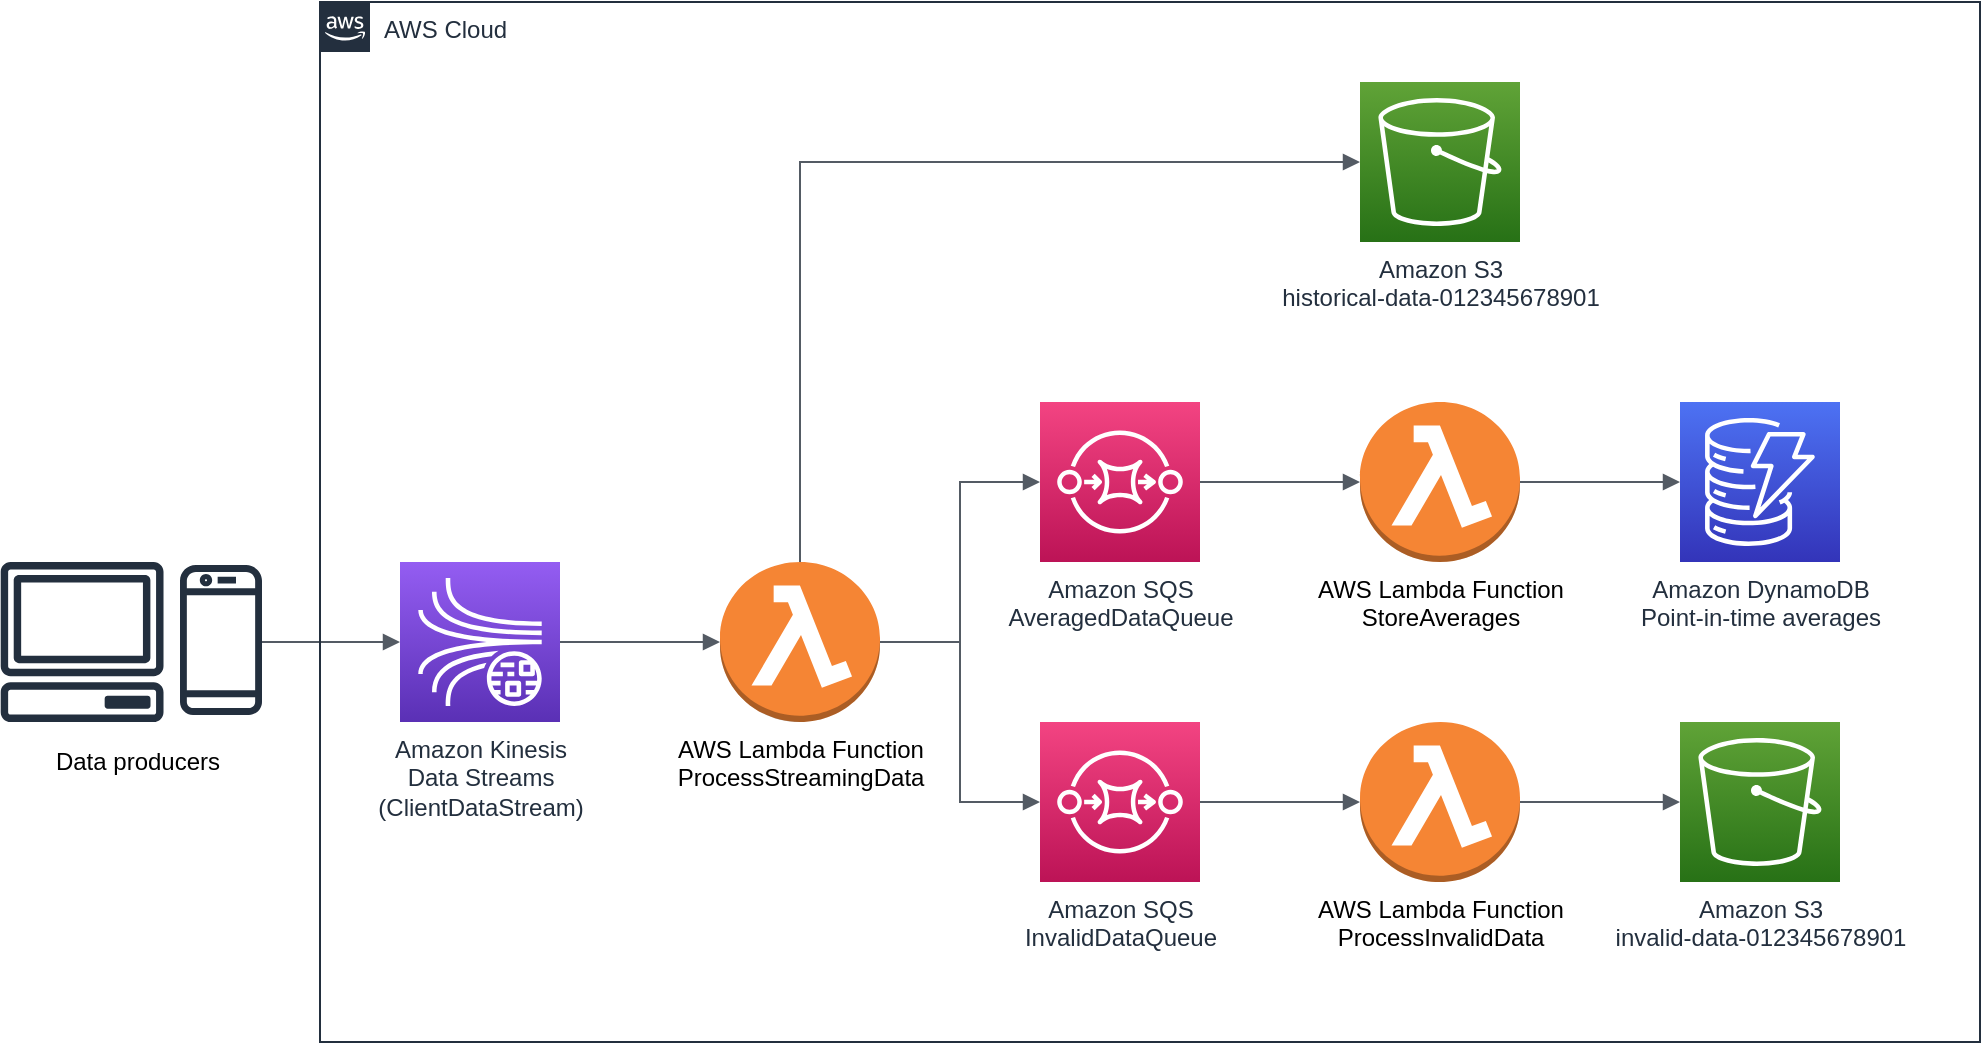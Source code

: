 <mxfile version="12.4.2" type="device" pages="1"><diagram id="WOk5ZbuodMfcr3P-gxMc" name="Page-1"><mxGraphModel dx="1086" dy="966" grid="1" gridSize="10" guides="1" tooltips="1" connect="1" arrows="1" fold="1" page="1" pageScale="1" pageWidth="1169" pageHeight="827" math="0" shadow="0"><root><mxCell id="0"/><mxCell id="1" parent="0"/><mxCell id="EMcbAOi3mUW6IkBuCosn-2" value="Amazon S3&lt;br&gt;historical-data-012345678901" style="outlineConnect=0;fontColor=#232F3E;gradientColor=#60A337;gradientDirection=north;fillColor=#277116;strokeColor=#ffffff;dashed=0;verticalLabelPosition=bottom;verticalAlign=top;align=center;html=1;fontSize=12;fontStyle=0;aspect=fixed;shape=mxgraph.aws4.resourceIcon;resIcon=mxgraph.aws4.s3;" parent="1" vertex="1"><mxGeometry x="730" y="140" width="80" height="80" as="geometry"/></mxCell><mxCell id="EMcbAOi3mUW6IkBuCosn-3" value="AWS Lambda Function&lt;br&gt;ProcessStreamingData" style="outlineConnect=0;dashed=0;verticalLabelPosition=bottom;verticalAlign=top;align=center;html=1;shape=mxgraph.aws3.lambda_function;fillColor=#F58534;gradientColor=none;" parent="1" vertex="1"><mxGeometry x="410" y="380" width="80" height="80" as="geometry"/></mxCell><mxCell id="EMcbAOi3mUW6IkBuCosn-4" value="Amazon Kinesis&lt;br&gt;Data Streams&lt;br&gt;(ClientDataStream)" style="outlineConnect=0;fontColor=#232F3E;gradientColor=#945DF2;gradientDirection=north;fillColor=#5A30B5;strokeColor=#ffffff;dashed=0;verticalLabelPosition=bottom;verticalAlign=top;align=center;html=1;fontSize=12;fontStyle=0;aspect=fixed;shape=mxgraph.aws4.resourceIcon;resIcon=mxgraph.aws4.kinesis_data_streams;" parent="1" vertex="1"><mxGeometry x="250" y="380" width="80" height="80" as="geometry"/></mxCell><mxCell id="EMcbAOi3mUW6IkBuCosn-8" value="" style="outlineConnect=0;fontColor=#232F3E;gradientColor=none;fillColor=#232F3E;strokeColor=none;dashed=0;verticalLabelPosition=bottom;verticalAlign=top;align=center;html=1;fontSize=12;fontStyle=0;aspect=fixed;pointerEvents=1;shape=mxgraph.aws4.client;" parent="1" vertex="1"><mxGeometry x="50" y="380" width="82.11" height="80" as="geometry"/></mxCell><mxCell id="EMcbAOi3mUW6IkBuCosn-10" value="" style="outlineConnect=0;fontColor=#232F3E;gradientColor=none;fillColor=#232F3E;strokeColor=none;dashed=0;verticalLabelPosition=bottom;verticalAlign=top;align=center;html=1;fontSize=12;fontStyle=0;aspect=fixed;pointerEvents=1;shape=mxgraph.aws4.mobile_client;" parent="1" vertex="1"><mxGeometry x="140" y="380" width="41" height="78" as="geometry"/></mxCell><mxCell id="EMcbAOi3mUW6IkBuCosn-11" value="Amazon SQS&lt;br&gt;AveragedDataQueue" style="outlineConnect=0;fontColor=#232F3E;gradientColor=#F34482;gradientDirection=north;fillColor=#BC1356;strokeColor=#ffffff;dashed=0;verticalLabelPosition=bottom;verticalAlign=top;align=center;html=1;fontSize=12;fontStyle=0;aspect=fixed;shape=mxgraph.aws4.resourceIcon;resIcon=mxgraph.aws4.sqs;" parent="1" vertex="1"><mxGeometry x="570" y="300" width="80" height="80" as="geometry"/></mxCell><mxCell id="EMcbAOi3mUW6IkBuCosn-12" value="Amazon DynamoDB&lt;br&gt;Point-in-time averages" style="outlineConnect=0;fontColor=#232F3E;gradientColor=#4D72F3;gradientDirection=north;fillColor=#3334B9;strokeColor=#ffffff;dashed=0;verticalLabelPosition=bottom;verticalAlign=top;align=center;html=1;fontSize=12;fontStyle=0;aspect=fixed;shape=mxgraph.aws4.resourceIcon;resIcon=mxgraph.aws4.dynamodb;" parent="1" vertex="1"><mxGeometry x="890" y="300" width="80" height="80" as="geometry"/></mxCell><mxCell id="EMcbAOi3mUW6IkBuCosn-13" value="AWS Lambda Function&lt;br&gt;StoreAverages" style="outlineConnect=0;dashed=0;verticalLabelPosition=bottom;verticalAlign=top;align=center;html=1;shape=mxgraph.aws3.lambda_function;fillColor=#F58534;gradientColor=none;" parent="1" vertex="1"><mxGeometry x="730" y="300" width="80" height="80" as="geometry"/></mxCell><mxCell id="EMcbAOi3mUW6IkBuCosn-14" value="" style="edgeStyle=orthogonalEdgeStyle;html=1;endArrow=block;elbow=vertical;startArrow=none;endFill=1;strokeColor=#545B64;rounded=0;" parent="1" source="EMcbAOi3mUW6IkBuCosn-10" target="EMcbAOi3mUW6IkBuCosn-4" edge="1"><mxGeometry width="100" relative="1" as="geometry"><mxPoint x="210" y="600" as="sourcePoint"/><mxPoint x="310" y="600" as="targetPoint"/><Array as="points"><mxPoint x="190" y="420"/><mxPoint x="190" y="420"/></Array></mxGeometry></mxCell><mxCell id="EMcbAOi3mUW6IkBuCosn-15" value="" style="edgeStyle=orthogonalEdgeStyle;html=1;endArrow=block;elbow=vertical;startArrow=none;endFill=1;strokeColor=#545B64;rounded=0;entryX=0;entryY=0.5;entryDx=0;entryDy=0;entryPerimeter=0;" parent="1" source="EMcbAOi3mUW6IkBuCosn-4" target="EMcbAOi3mUW6IkBuCosn-3" edge="1"><mxGeometry width="100" relative="1" as="geometry"><mxPoint x="540" y="550" as="sourcePoint"/><mxPoint x="400" y="420" as="targetPoint"/></mxGeometry></mxCell><mxCell id="EMcbAOi3mUW6IkBuCosn-16" value="" style="edgeStyle=orthogonalEdgeStyle;html=1;endArrow=block;elbow=vertical;startArrow=none;endFill=1;strokeColor=#545B64;rounded=0;exitX=1;exitY=0.5;exitDx=0;exitDy=0;exitPerimeter=0;" parent="1" source="EMcbAOi3mUW6IkBuCosn-3" target="EMcbAOi3mUW6IkBuCosn-11" edge="1"><mxGeometry width="100" relative="1" as="geometry"><mxPoint x="560" y="550" as="sourcePoint"/><mxPoint x="570" y="420" as="targetPoint"/></mxGeometry></mxCell><mxCell id="EMcbAOi3mUW6IkBuCosn-17" value="" style="edgeStyle=orthogonalEdgeStyle;html=1;endArrow=block;elbow=vertical;startArrow=none;endFill=1;strokeColor=#545B64;rounded=0;exitX=0.5;exitY=0;exitDx=0;exitDy=0;exitPerimeter=0;" parent="1" source="EMcbAOi3mUW6IkBuCosn-3" target="EMcbAOi3mUW6IkBuCosn-2" edge="1"><mxGeometry width="100" relative="1" as="geometry"><mxPoint x="610" y="310" as="sourcePoint"/><mxPoint x="710" y="560" as="targetPoint"/><Array as="points"><mxPoint x="450" y="180"/></Array></mxGeometry></mxCell><mxCell id="EMcbAOi3mUW6IkBuCosn-18" value="" style="edgeStyle=orthogonalEdgeStyle;html=1;endArrow=block;elbow=vertical;startArrow=none;endFill=1;strokeColor=#545B64;rounded=0;" parent="1" source="EMcbAOi3mUW6IkBuCosn-11" target="EMcbAOi3mUW6IkBuCosn-13" edge="1"><mxGeometry width="100" relative="1" as="geometry"><mxPoint x="710" y="490" as="sourcePoint"/><mxPoint x="810" y="490" as="targetPoint"/></mxGeometry></mxCell><mxCell id="EMcbAOi3mUW6IkBuCosn-19" value="" style="edgeStyle=orthogonalEdgeStyle;html=1;endArrow=block;elbow=vertical;startArrow=none;endFill=1;strokeColor=#545B64;rounded=0;exitX=1;exitY=0.5;exitDx=0;exitDy=0;exitPerimeter=0;" parent="1" source="EMcbAOi3mUW6IkBuCosn-13" edge="1"><mxGeometry width="100" relative="1" as="geometry"><mxPoint x="830" y="480" as="sourcePoint"/><mxPoint x="890" y="340" as="targetPoint"/></mxGeometry></mxCell><mxCell id="EMcbAOi3mUW6IkBuCosn-20" value="Data producers" style="text;html=1;strokeColor=none;fillColor=none;align=center;verticalAlign=middle;whiteSpace=wrap;rounded=0;" parent="1" vertex="1"><mxGeometry x="70" y="470" width="98" height="20" as="geometry"/></mxCell><mxCell id="3RUxkJ0FRBGRTHgPcxGM-1" value="Amazon SQS&lt;br&gt;InvalidDataQueue" style="outlineConnect=0;fontColor=#232F3E;gradientColor=#F34482;gradientDirection=north;fillColor=#BC1356;strokeColor=#ffffff;dashed=0;verticalLabelPosition=bottom;verticalAlign=top;align=center;html=1;fontSize=12;fontStyle=0;aspect=fixed;shape=mxgraph.aws4.resourceIcon;resIcon=mxgraph.aws4.sqs;" parent="1" vertex="1"><mxGeometry x="570" y="460" width="80" height="80" as="geometry"/></mxCell><mxCell id="3RUxkJ0FRBGRTHgPcxGM-2" value="" style="edgeStyle=orthogonalEdgeStyle;html=1;endArrow=block;elbow=vertical;startArrow=none;endFill=1;strokeColor=#545B64;rounded=0;exitX=1;exitY=0.5;exitDx=0;exitDy=0;exitPerimeter=0;" parent="1" source="EMcbAOi3mUW6IkBuCosn-3" target="3RUxkJ0FRBGRTHgPcxGM-1" edge="1"><mxGeometry width="100" relative="1" as="geometry"><mxPoint x="500" y="620" as="sourcePoint"/><mxPoint x="600" y="620" as="targetPoint"/></mxGeometry></mxCell><mxCell id="3RUxkJ0FRBGRTHgPcxGM-3" value="AWS Lambda Function&lt;br&gt;ProcessInvalidData" style="outlineConnect=0;dashed=0;verticalLabelPosition=bottom;verticalAlign=top;align=center;html=1;shape=mxgraph.aws3.lambda_function;fillColor=#F58534;gradientColor=none;" parent="1" vertex="1"><mxGeometry x="730" y="460" width="80" height="80" as="geometry"/></mxCell><mxCell id="3RUxkJ0FRBGRTHgPcxGM-5" value="" style="edgeStyle=orthogonalEdgeStyle;html=1;endArrow=block;elbow=vertical;startArrow=none;endFill=1;strokeColor=#545B64;rounded=0;entryX=0;entryY=0.5;entryDx=0;entryDy=0;entryPerimeter=0;" parent="1" source="3RUxkJ0FRBGRTHgPcxGM-1" target="3RUxkJ0FRBGRTHgPcxGM-3" edge="1"><mxGeometry width="100" relative="1" as="geometry"><mxPoint x="600" y="640" as="sourcePoint"/><mxPoint x="700" y="640" as="targetPoint"/></mxGeometry></mxCell><mxCell id="3RUxkJ0FRBGRTHgPcxGM-6" value="Amazon S3&lt;br&gt;invalid-data-012345678901" style="outlineConnect=0;fontColor=#232F3E;gradientColor=#60A337;gradientDirection=north;fillColor=#277116;strokeColor=#ffffff;dashed=0;verticalLabelPosition=bottom;verticalAlign=top;align=center;html=1;fontSize=12;fontStyle=0;aspect=fixed;shape=mxgraph.aws4.resourceIcon;resIcon=mxgraph.aws4.s3;" parent="1" vertex="1"><mxGeometry x="890" y="460" width="80" height="80" as="geometry"/></mxCell><mxCell id="3RUxkJ0FRBGRTHgPcxGM-7" value="" style="edgeStyle=orthogonalEdgeStyle;html=1;endArrow=block;elbow=vertical;startArrow=none;endFill=1;strokeColor=#545B64;rounded=0;exitX=1;exitY=0.5;exitDx=0;exitDy=0;exitPerimeter=0;" parent="1" source="3RUxkJ0FRBGRTHgPcxGM-3" target="3RUxkJ0FRBGRTHgPcxGM-6" edge="1"><mxGeometry width="100" relative="1" as="geometry"><mxPoint x="860" y="630" as="sourcePoint"/><mxPoint x="960" y="630" as="targetPoint"/></mxGeometry></mxCell><mxCell id="79PCAX30i7jjE3q_WFRM-1" value="AWS Cloud" style="points=[[0,0],[0.25,0],[0.5,0],[0.75,0],[1,0],[1,0.25],[1,0.5],[1,0.75],[1,1],[0.75,1],[0.5,1],[0.25,1],[0,1],[0,0.75],[0,0.5],[0,0.25]];outlineConnect=0;gradientColor=none;html=1;whiteSpace=wrap;fontSize=12;fontStyle=0;shape=mxgraph.aws4.group;grIcon=mxgraph.aws4.group_aws_cloud_alt;strokeColor=#232F3E;fillColor=none;verticalAlign=top;align=left;spacingLeft=30;fontColor=#232F3E;dashed=0;" vertex="1" parent="1"><mxGeometry x="210" y="100" width="830" height="520" as="geometry"/></mxCell></root></mxGraphModel></diagram></mxfile>
